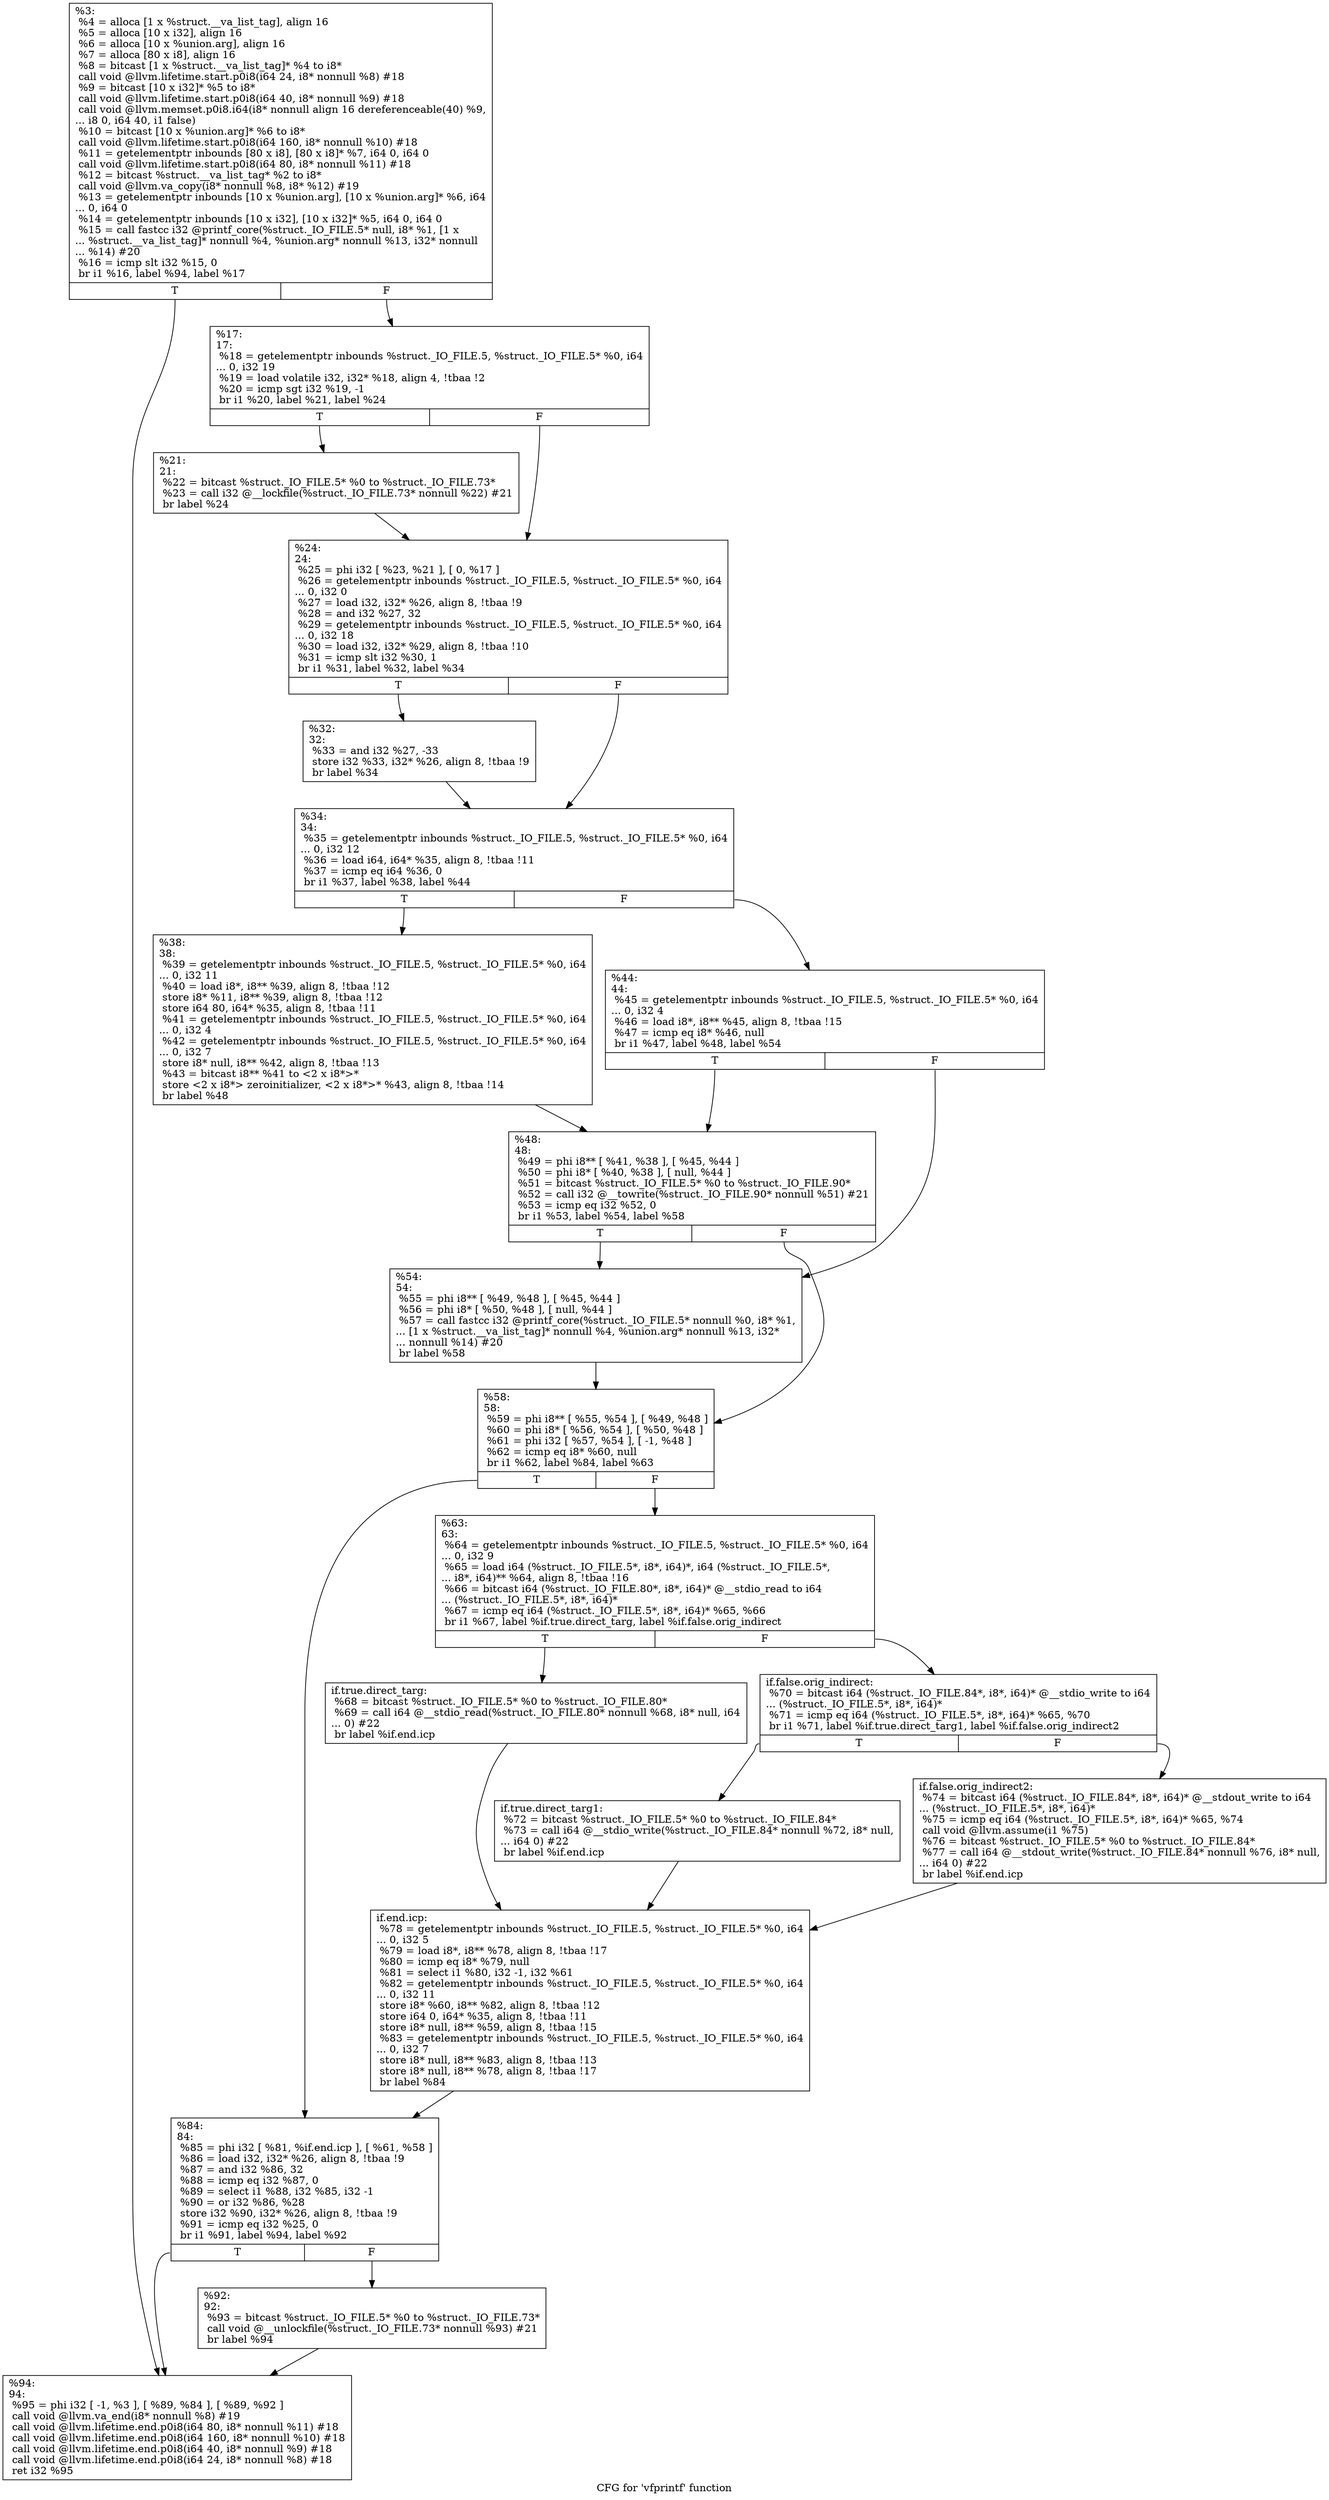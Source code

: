 digraph "CFG for 'vfprintf' function" {
	label="CFG for 'vfprintf' function";

	Node0x1ee9280 [shape=record,label="{%3:\l  %4 = alloca [1 x %struct.__va_list_tag], align 16\l  %5 = alloca [10 x i32], align 16\l  %6 = alloca [10 x %union.arg], align 16\l  %7 = alloca [80 x i8], align 16\l  %8 = bitcast [1 x %struct.__va_list_tag]* %4 to i8*\l  call void @llvm.lifetime.start.p0i8(i64 24, i8* nonnull %8) #18\l  %9 = bitcast [10 x i32]* %5 to i8*\l  call void @llvm.lifetime.start.p0i8(i64 40, i8* nonnull %9) #18\l  call void @llvm.memset.p0i8.i64(i8* nonnull align 16 dereferenceable(40) %9,\l... i8 0, i64 40, i1 false)\l  %10 = bitcast [10 x %union.arg]* %6 to i8*\l  call void @llvm.lifetime.start.p0i8(i64 160, i8* nonnull %10) #18\l  %11 = getelementptr inbounds [80 x i8], [80 x i8]* %7, i64 0, i64 0\l  call void @llvm.lifetime.start.p0i8(i64 80, i8* nonnull %11) #18\l  %12 = bitcast %struct.__va_list_tag* %2 to i8*\l  call void @llvm.va_copy(i8* nonnull %8, i8* %12) #19\l  %13 = getelementptr inbounds [10 x %union.arg], [10 x %union.arg]* %6, i64\l... 0, i64 0\l  %14 = getelementptr inbounds [10 x i32], [10 x i32]* %5, i64 0, i64 0\l  %15 = call fastcc i32 @printf_core(%struct._IO_FILE.5* null, i8* %1, [1 x\l... %struct.__va_list_tag]* nonnull %4, %union.arg* nonnull %13, i32* nonnull\l... %14) #20\l  %16 = icmp slt i32 %15, 0\l  br i1 %16, label %94, label %17\l|{<s0>T|<s1>F}}"];
	Node0x1ee9280:s0 -> Node0x1ee9870;
	Node0x1ee9280:s1 -> Node0x1ee92d0;
	Node0x1ee92d0 [shape=record,label="{%17:\l17:                                               \l  %18 = getelementptr inbounds %struct._IO_FILE.5, %struct._IO_FILE.5* %0, i64\l... 0, i32 19\l  %19 = load volatile i32, i32* %18, align 4, !tbaa !2\l  %20 = icmp sgt i32 %19, -1\l  br i1 %20, label %21, label %24\l|{<s0>T|<s1>F}}"];
	Node0x1ee92d0:s0 -> Node0x1ee9320;
	Node0x1ee92d0:s1 -> Node0x1ee9370;
	Node0x1ee9320 [shape=record,label="{%21:\l21:                                               \l  %22 = bitcast %struct._IO_FILE.5* %0 to %struct._IO_FILE.73*\l  %23 = call i32 @__lockfile(%struct._IO_FILE.73* nonnull %22) #21\l  br label %24\l}"];
	Node0x1ee9320 -> Node0x1ee9370;
	Node0x1ee9370 [shape=record,label="{%24:\l24:                                               \l  %25 = phi i32 [ %23, %21 ], [ 0, %17 ]\l  %26 = getelementptr inbounds %struct._IO_FILE.5, %struct._IO_FILE.5* %0, i64\l... 0, i32 0\l  %27 = load i32, i32* %26, align 8, !tbaa !9\l  %28 = and i32 %27, 32\l  %29 = getelementptr inbounds %struct._IO_FILE.5, %struct._IO_FILE.5* %0, i64\l... 0, i32 18\l  %30 = load i32, i32* %29, align 8, !tbaa !10\l  %31 = icmp slt i32 %30, 1\l  br i1 %31, label %32, label %34\l|{<s0>T|<s1>F}}"];
	Node0x1ee9370:s0 -> Node0x1ee93c0;
	Node0x1ee9370:s1 -> Node0x1ee9410;
	Node0x1ee93c0 [shape=record,label="{%32:\l32:                                               \l  %33 = and i32 %27, -33\l  store i32 %33, i32* %26, align 8, !tbaa !9\l  br label %34\l}"];
	Node0x1ee93c0 -> Node0x1ee9410;
	Node0x1ee9410 [shape=record,label="{%34:\l34:                                               \l  %35 = getelementptr inbounds %struct._IO_FILE.5, %struct._IO_FILE.5* %0, i64\l... 0, i32 12\l  %36 = load i64, i64* %35, align 8, !tbaa !11\l  %37 = icmp eq i64 %36, 0\l  br i1 %37, label %38, label %44\l|{<s0>T|<s1>F}}"];
	Node0x1ee9410:s0 -> Node0x1ee9460;
	Node0x1ee9410:s1 -> Node0x1ee94b0;
	Node0x1ee9460 [shape=record,label="{%38:\l38:                                               \l  %39 = getelementptr inbounds %struct._IO_FILE.5, %struct._IO_FILE.5* %0, i64\l... 0, i32 11\l  %40 = load i8*, i8** %39, align 8, !tbaa !12\l  store i8* %11, i8** %39, align 8, !tbaa !12\l  store i64 80, i64* %35, align 8, !tbaa !11\l  %41 = getelementptr inbounds %struct._IO_FILE.5, %struct._IO_FILE.5* %0, i64\l... 0, i32 4\l  %42 = getelementptr inbounds %struct._IO_FILE.5, %struct._IO_FILE.5* %0, i64\l... 0, i32 7\l  store i8* null, i8** %42, align 8, !tbaa !13\l  %43 = bitcast i8** %41 to \<2 x i8*\>*\l  store \<2 x i8*\> zeroinitializer, \<2 x i8*\>* %43, align 8, !tbaa !14\l  br label %48\l}"];
	Node0x1ee9460 -> Node0x1ee9500;
	Node0x1ee94b0 [shape=record,label="{%44:\l44:                                               \l  %45 = getelementptr inbounds %struct._IO_FILE.5, %struct._IO_FILE.5* %0, i64\l... 0, i32 4\l  %46 = load i8*, i8** %45, align 8, !tbaa !15\l  %47 = icmp eq i8* %46, null\l  br i1 %47, label %48, label %54\l|{<s0>T|<s1>F}}"];
	Node0x1ee94b0:s0 -> Node0x1ee9500;
	Node0x1ee94b0:s1 -> Node0x1ee9550;
	Node0x1ee9500 [shape=record,label="{%48:\l48:                                               \l  %49 = phi i8** [ %41, %38 ], [ %45, %44 ]\l  %50 = phi i8* [ %40, %38 ], [ null, %44 ]\l  %51 = bitcast %struct._IO_FILE.5* %0 to %struct._IO_FILE.90*\l  %52 = call i32 @__towrite(%struct._IO_FILE.90* nonnull %51) #21\l  %53 = icmp eq i32 %52, 0\l  br i1 %53, label %54, label %58\l|{<s0>T|<s1>F}}"];
	Node0x1ee9500:s0 -> Node0x1ee9550;
	Node0x1ee9500:s1 -> Node0x1ee95a0;
	Node0x1ee9550 [shape=record,label="{%54:\l54:                                               \l  %55 = phi i8** [ %49, %48 ], [ %45, %44 ]\l  %56 = phi i8* [ %50, %48 ], [ null, %44 ]\l  %57 = call fastcc i32 @printf_core(%struct._IO_FILE.5* nonnull %0, i8* %1,\l... [1 x %struct.__va_list_tag]* nonnull %4, %union.arg* nonnull %13, i32*\l... nonnull %14) #20\l  br label %58\l}"];
	Node0x1ee9550 -> Node0x1ee95a0;
	Node0x1ee95a0 [shape=record,label="{%58:\l58:                                               \l  %59 = phi i8** [ %55, %54 ], [ %49, %48 ]\l  %60 = phi i8* [ %56, %54 ], [ %50, %48 ]\l  %61 = phi i32 [ %57, %54 ], [ -1, %48 ]\l  %62 = icmp eq i8* %60, null\l  br i1 %62, label %84, label %63\l|{<s0>T|<s1>F}}"];
	Node0x1ee95a0:s0 -> Node0x1ee97d0;
	Node0x1ee95a0:s1 -> Node0x1ee95f0;
	Node0x1ee95f0 [shape=record,label="{%63:\l63:                                               \l  %64 = getelementptr inbounds %struct._IO_FILE.5, %struct._IO_FILE.5* %0, i64\l... 0, i32 9\l  %65 = load i64 (%struct._IO_FILE.5*, i8*, i64)*, i64 (%struct._IO_FILE.5*,\l... i8*, i64)** %64, align 8, !tbaa !16\l  %66 = bitcast i64 (%struct._IO_FILE.80*, i8*, i64)* @__stdio_read to i64\l... (%struct._IO_FILE.5*, i8*, i64)*\l  %67 = icmp eq i64 (%struct._IO_FILE.5*, i8*, i64)* %65, %66\l  br i1 %67, label %if.true.direct_targ, label %if.false.orig_indirect\l|{<s0>T|<s1>F}}"];
	Node0x1ee95f0:s0 -> Node0x1ee9640;
	Node0x1ee95f0:s1 -> Node0x1ee9690;
	Node0x1ee9640 [shape=record,label="{if.true.direct_targ:                              \l  %68 = bitcast %struct._IO_FILE.5* %0 to %struct._IO_FILE.80*\l  %69 = call i64 @__stdio_read(%struct._IO_FILE.80* nonnull %68, i8* null, i64\l... 0) #22\l  br label %if.end.icp\l}"];
	Node0x1ee9640 -> Node0x1ee9780;
	Node0x1ee9690 [shape=record,label="{if.false.orig_indirect:                           \l  %70 = bitcast i64 (%struct._IO_FILE.84*, i8*, i64)* @__stdio_write to i64\l... (%struct._IO_FILE.5*, i8*, i64)*\l  %71 = icmp eq i64 (%struct._IO_FILE.5*, i8*, i64)* %65, %70\l  br i1 %71, label %if.true.direct_targ1, label %if.false.orig_indirect2\l|{<s0>T|<s1>F}}"];
	Node0x1ee9690:s0 -> Node0x1ee96e0;
	Node0x1ee9690:s1 -> Node0x1ee9730;
	Node0x1ee96e0 [shape=record,label="{if.true.direct_targ1:                             \l  %72 = bitcast %struct._IO_FILE.5* %0 to %struct._IO_FILE.84*\l  %73 = call i64 @__stdio_write(%struct._IO_FILE.84* nonnull %72, i8* null,\l... i64 0) #22\l  br label %if.end.icp\l}"];
	Node0x1ee96e0 -> Node0x1ee9780;
	Node0x1ee9730 [shape=record,label="{if.false.orig_indirect2:                          \l  %74 = bitcast i64 (%struct._IO_FILE.84*, i8*, i64)* @__stdout_write to i64\l... (%struct._IO_FILE.5*, i8*, i64)*\l  %75 = icmp eq i64 (%struct._IO_FILE.5*, i8*, i64)* %65, %74\l  call void @llvm.assume(i1 %75)\l  %76 = bitcast %struct._IO_FILE.5* %0 to %struct._IO_FILE.84*\l  %77 = call i64 @__stdout_write(%struct._IO_FILE.84* nonnull %76, i8* null,\l... i64 0) #22\l  br label %if.end.icp\l}"];
	Node0x1ee9730 -> Node0x1ee9780;
	Node0x1ee9780 [shape=record,label="{if.end.icp:                                       \l  %78 = getelementptr inbounds %struct._IO_FILE.5, %struct._IO_FILE.5* %0, i64\l... 0, i32 5\l  %79 = load i8*, i8** %78, align 8, !tbaa !17\l  %80 = icmp eq i8* %79, null\l  %81 = select i1 %80, i32 -1, i32 %61\l  %82 = getelementptr inbounds %struct._IO_FILE.5, %struct._IO_FILE.5* %0, i64\l... 0, i32 11\l  store i8* %60, i8** %82, align 8, !tbaa !12\l  store i64 0, i64* %35, align 8, !tbaa !11\l  store i8* null, i8** %59, align 8, !tbaa !15\l  %83 = getelementptr inbounds %struct._IO_FILE.5, %struct._IO_FILE.5* %0, i64\l... 0, i32 7\l  store i8* null, i8** %83, align 8, !tbaa !13\l  store i8* null, i8** %78, align 8, !tbaa !17\l  br label %84\l}"];
	Node0x1ee9780 -> Node0x1ee97d0;
	Node0x1ee97d0 [shape=record,label="{%84:\l84:                                               \l  %85 = phi i32 [ %81, %if.end.icp ], [ %61, %58 ]\l  %86 = load i32, i32* %26, align 8, !tbaa !9\l  %87 = and i32 %86, 32\l  %88 = icmp eq i32 %87, 0\l  %89 = select i1 %88, i32 %85, i32 -1\l  %90 = or i32 %86, %28\l  store i32 %90, i32* %26, align 8, !tbaa !9\l  %91 = icmp eq i32 %25, 0\l  br i1 %91, label %94, label %92\l|{<s0>T|<s1>F}}"];
	Node0x1ee97d0:s0 -> Node0x1ee9870;
	Node0x1ee97d0:s1 -> Node0x1ee9820;
	Node0x1ee9820 [shape=record,label="{%92:\l92:                                               \l  %93 = bitcast %struct._IO_FILE.5* %0 to %struct._IO_FILE.73*\l  call void @__unlockfile(%struct._IO_FILE.73* nonnull %93) #21\l  br label %94\l}"];
	Node0x1ee9820 -> Node0x1ee9870;
	Node0x1ee9870 [shape=record,label="{%94:\l94:                                               \l  %95 = phi i32 [ -1, %3 ], [ %89, %84 ], [ %89, %92 ]\l  call void @llvm.va_end(i8* nonnull %8) #19\l  call void @llvm.lifetime.end.p0i8(i64 80, i8* nonnull %11) #18\l  call void @llvm.lifetime.end.p0i8(i64 160, i8* nonnull %10) #18\l  call void @llvm.lifetime.end.p0i8(i64 40, i8* nonnull %9) #18\l  call void @llvm.lifetime.end.p0i8(i64 24, i8* nonnull %8) #18\l  ret i32 %95\l}"];
}
